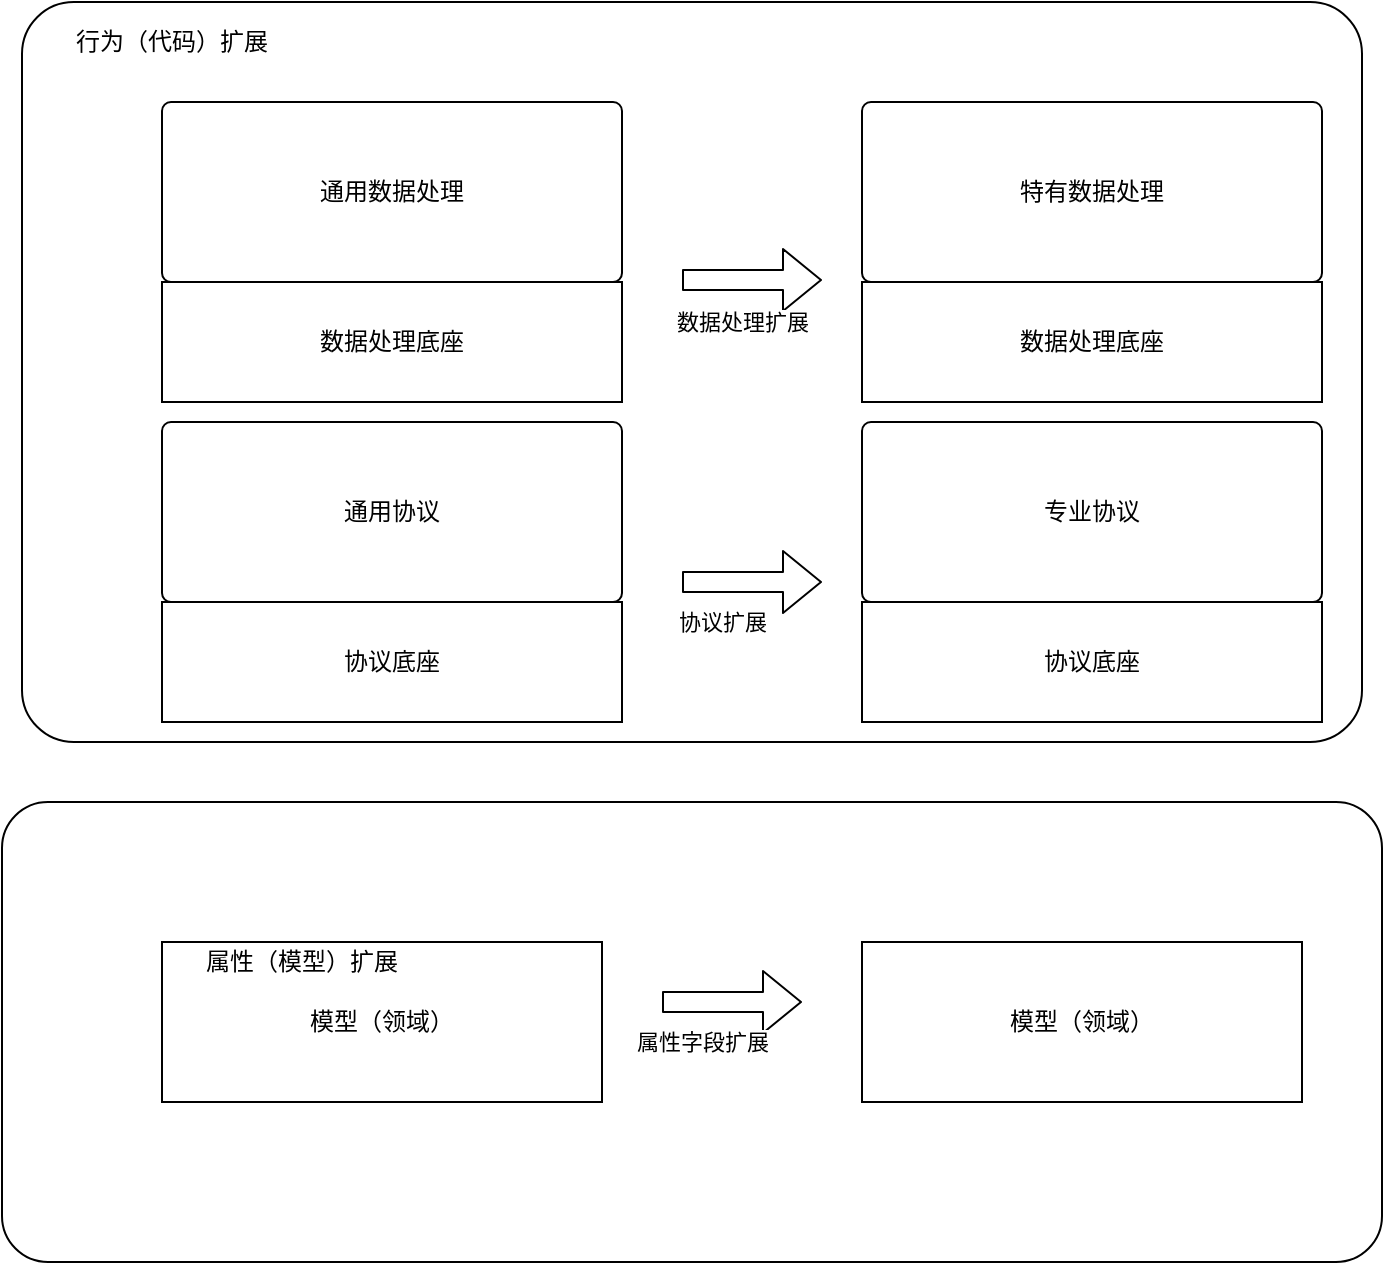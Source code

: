 <mxfile version="13.6.2" type="github">
  <diagram id="PhEEJEA-2G6-cMnCDy3O" name="Page-1">
    <mxGraphModel dx="786" dy="1715" grid="1" gridSize="10" guides="1" tooltips="1" connect="1" arrows="1" fold="1" page="1" pageScale="1" pageWidth="827" pageHeight="1169" math="0" shadow="0">
      <root>
        <mxCell id="0" />
        <mxCell id="1" parent="0" />
        <mxCell id="Z61GNd5gtoBHjjhybAT_-15" value="" style="rounded=1;whiteSpace=wrap;html=1;arcSize=7;" vertex="1" parent="1">
          <mxGeometry x="40" y="-60" width="670" height="370" as="geometry" />
        </mxCell>
        <mxCell id="GQ6SVCmRq15Q8ivaFo8d-1" value="通用协议" style="rounded=1;whiteSpace=wrap;html=1;arcSize=5;" parent="1" vertex="1">
          <mxGeometry x="110" y="150" width="230" height="90" as="geometry" />
        </mxCell>
        <mxCell id="Z61GNd5gtoBHjjhybAT_-2" value="" style="shape=flexArrow;endArrow=classic;html=1;" edge="1" parent="1">
          <mxGeometry width="50" height="50" relative="1" as="geometry">
            <mxPoint x="370" y="230" as="sourcePoint" />
            <mxPoint x="440" y="230" as="targetPoint" />
          </mxGeometry>
        </mxCell>
        <mxCell id="Z61GNd5gtoBHjjhybAT_-13" value="协议扩展" style="edgeLabel;html=1;align=center;verticalAlign=middle;resizable=0;points=[];" vertex="1" connectable="0" parent="Z61GNd5gtoBHjjhybAT_-2">
          <mxGeometry x="0.2" y="4" relative="1" as="geometry">
            <mxPoint x="-22" y="24" as="offset" />
          </mxGeometry>
        </mxCell>
        <mxCell id="Z61GNd5gtoBHjjhybAT_-4" value="协议底座" style="rounded=0;whiteSpace=wrap;html=1;" vertex="1" parent="1">
          <mxGeometry x="110" y="240" width="230" height="60" as="geometry" />
        </mxCell>
        <mxCell id="Z61GNd5gtoBHjjhybAT_-6" value="专业协议" style="rounded=1;whiteSpace=wrap;html=1;arcSize=5;" vertex="1" parent="1">
          <mxGeometry x="460" y="150" width="230" height="90" as="geometry" />
        </mxCell>
        <mxCell id="Z61GNd5gtoBHjjhybAT_-7" value="协议底座" style="rounded=0;whiteSpace=wrap;html=1;" vertex="1" parent="1">
          <mxGeometry x="460" y="240" width="230" height="60" as="geometry" />
        </mxCell>
        <mxCell id="Z61GNd5gtoBHjjhybAT_-8" value="通用数据处理" style="rounded=1;whiteSpace=wrap;html=1;arcSize=5;" vertex="1" parent="1">
          <mxGeometry x="110" y="-10" width="230" height="90" as="geometry" />
        </mxCell>
        <mxCell id="Z61GNd5gtoBHjjhybAT_-9" value="数据处理底座" style="rounded=0;whiteSpace=wrap;html=1;" vertex="1" parent="1">
          <mxGeometry x="110" y="80" width="230" height="60" as="geometry" />
        </mxCell>
        <mxCell id="Z61GNd5gtoBHjjhybAT_-10" value="特有数据处理" style="rounded=1;whiteSpace=wrap;html=1;arcSize=5;" vertex="1" parent="1">
          <mxGeometry x="460" y="-10" width="230" height="90" as="geometry" />
        </mxCell>
        <mxCell id="Z61GNd5gtoBHjjhybAT_-11" value="数据处理底座" style="rounded=0;whiteSpace=wrap;html=1;" vertex="1" parent="1">
          <mxGeometry x="460" y="80" width="230" height="60" as="geometry" />
        </mxCell>
        <mxCell id="Z61GNd5gtoBHjjhybAT_-12" value="" style="shape=flexArrow;endArrow=classic;html=1;" edge="1" parent="1">
          <mxGeometry width="50" height="50" relative="1" as="geometry">
            <mxPoint x="370" y="79" as="sourcePoint" />
            <mxPoint x="440" y="79" as="targetPoint" />
          </mxGeometry>
        </mxCell>
        <mxCell id="Z61GNd5gtoBHjjhybAT_-14" value="数据处理扩展" style="edgeLabel;html=1;align=center;verticalAlign=middle;resizable=0;points=[];" vertex="1" connectable="0" parent="Z61GNd5gtoBHjjhybAT_-12">
          <mxGeometry x="0.086" relative="1" as="geometry">
            <mxPoint x="-8" y="21" as="offset" />
          </mxGeometry>
        </mxCell>
        <mxCell id="Z61GNd5gtoBHjjhybAT_-16" value="行为（代码）扩展" style="text;html=1;strokeColor=none;fillColor=none;align=center;verticalAlign=middle;whiteSpace=wrap;rounded=0;" vertex="1" parent="1">
          <mxGeometry x="50" y="-50" width="130" height="20" as="geometry" />
        </mxCell>
        <mxCell id="Z61GNd5gtoBHjjhybAT_-17" value="" style="rounded=1;whiteSpace=wrap;html=1;arcSize=10;" vertex="1" parent="1">
          <mxGeometry x="30" y="340" width="690" height="230" as="geometry" />
        </mxCell>
        <mxCell id="Z61GNd5gtoBHjjhybAT_-19" value="模型（领域）" style="rounded=0;whiteSpace=wrap;html=1;" vertex="1" parent="1">
          <mxGeometry x="110" y="410" width="220" height="80" as="geometry" />
        </mxCell>
        <mxCell id="Z61GNd5gtoBHjjhybAT_-20" value="模型（领域）" style="rounded=0;whiteSpace=wrap;html=1;" vertex="1" parent="1">
          <mxGeometry x="460" y="410" width="220" height="80" as="geometry" />
        </mxCell>
        <mxCell id="Z61GNd5gtoBHjjhybAT_-23" value="" style="shape=flexArrow;endArrow=classic;html=1;" edge="1" parent="1">
          <mxGeometry width="50" height="50" relative="1" as="geometry">
            <mxPoint x="360" y="440" as="sourcePoint" />
            <mxPoint x="430" y="440" as="targetPoint" />
          </mxGeometry>
        </mxCell>
        <mxCell id="Z61GNd5gtoBHjjhybAT_-24" value="属性字段扩展" style="edgeLabel;html=1;align=center;verticalAlign=middle;resizable=0;points=[];" vertex="1" connectable="0" parent="Z61GNd5gtoBHjjhybAT_-23">
          <mxGeometry x="0.2" y="4" relative="1" as="geometry">
            <mxPoint x="-22" y="24" as="offset" />
          </mxGeometry>
        </mxCell>
        <mxCell id="Z61GNd5gtoBHjjhybAT_-25" value="属性（模型）扩展" style="text;html=1;strokeColor=none;fillColor=none;align=center;verticalAlign=middle;whiteSpace=wrap;rounded=0;" vertex="1" parent="1">
          <mxGeometry x="120" y="410" width="120" height="20" as="geometry" />
        </mxCell>
      </root>
    </mxGraphModel>
  </diagram>
</mxfile>
